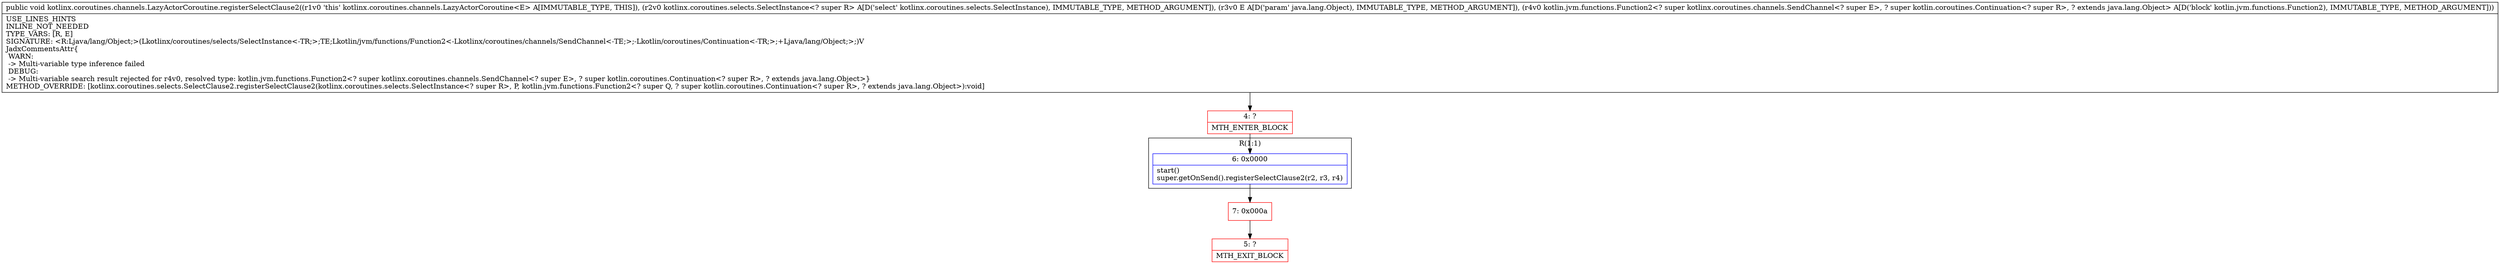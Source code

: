 digraph "CFG forkotlinx.coroutines.channels.LazyActorCoroutine.registerSelectClause2(Lkotlinx\/coroutines\/selects\/SelectInstance;Ljava\/lang\/Object;Lkotlin\/jvm\/functions\/Function2;)V" {
subgraph cluster_Region_609180872 {
label = "R(1:1)";
node [shape=record,color=blue];
Node_6 [shape=record,label="{6\:\ 0x0000|start()\lsuper.getOnSend().registerSelectClause2(r2, r3, r4)\l}"];
}
Node_4 [shape=record,color=red,label="{4\:\ ?|MTH_ENTER_BLOCK\l}"];
Node_7 [shape=record,color=red,label="{7\:\ 0x000a}"];
Node_5 [shape=record,color=red,label="{5\:\ ?|MTH_EXIT_BLOCK\l}"];
MethodNode[shape=record,label="{public void kotlinx.coroutines.channels.LazyActorCoroutine.registerSelectClause2((r1v0 'this' kotlinx.coroutines.channels.LazyActorCoroutine\<E\> A[IMMUTABLE_TYPE, THIS]), (r2v0 kotlinx.coroutines.selects.SelectInstance\<? super R\> A[D('select' kotlinx.coroutines.selects.SelectInstance), IMMUTABLE_TYPE, METHOD_ARGUMENT]), (r3v0 E A[D('param' java.lang.Object), IMMUTABLE_TYPE, METHOD_ARGUMENT]), (r4v0 kotlin.jvm.functions.Function2\<? super kotlinx.coroutines.channels.SendChannel\<? super E\>, ? super kotlin.coroutines.Continuation\<? super R\>, ? extends java.lang.Object\> A[D('block' kotlin.jvm.functions.Function2), IMMUTABLE_TYPE, METHOD_ARGUMENT]))  | USE_LINES_HINTS\lINLINE_NOT_NEEDED\lTYPE_VARS: [R, E]\lSIGNATURE: \<R:Ljava\/lang\/Object;\>(Lkotlinx\/coroutines\/selects\/SelectInstance\<\-TR;\>;TE;Lkotlin\/jvm\/functions\/Function2\<\-Lkotlinx\/coroutines\/channels\/SendChannel\<\-TE;\>;\-Lkotlin\/coroutines\/Continuation\<\-TR;\>;+Ljava\/lang\/Object;\>;)V\lJadxCommentsAttr\{\l WARN: \l \-\> Multi\-variable type inference failed\l DEBUG: \l \-\> Multi\-variable search result rejected for r4v0, resolved type: kotlin.jvm.functions.Function2\<? super kotlinx.coroutines.channels.SendChannel\<? super E\>, ? super kotlin.coroutines.Continuation\<? super R\>, ? extends java.lang.Object\>\}\lMETHOD_OVERRIDE: [kotlinx.coroutines.selects.SelectClause2.registerSelectClause2(kotlinx.coroutines.selects.SelectInstance\<? super R\>, P, kotlin.jvm.functions.Function2\<? super Q, ? super kotlin.coroutines.Continuation\<? super R\>, ? extends java.lang.Object\>):void]\l}"];
MethodNode -> Node_4;Node_6 -> Node_7;
Node_4 -> Node_6;
Node_7 -> Node_5;
}

